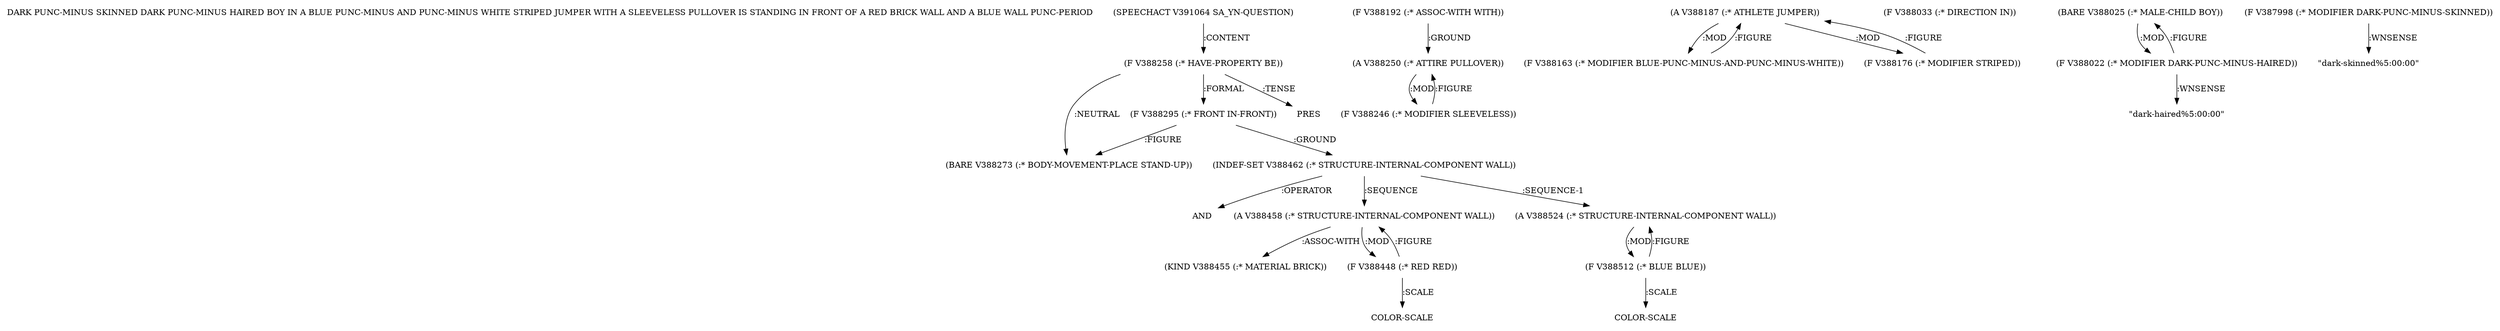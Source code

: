 digraph Terms {
  node [shape=none]
  "DARK PUNC-MINUS SKINNED DARK PUNC-MINUS HAIRED BOY IN A BLUE PUNC-MINUS AND PUNC-MINUS WHITE STRIPED JUMPER WITH A SLEEVELESS PULLOVER IS STANDING IN FRONT OF A RED BRICK WALL AND A BLUE WALL PUNC-PERIOD"
  "V391064" [label="(SPEECHACT V391064 SA_YN-QUESTION)"]
  "V391064" -> "V388258" [label=":CONTENT"]
  "V388258" [label="(F V388258 (:* HAVE-PROPERTY BE))"]
  "V388258" -> "V388273" [label=":NEUTRAL"]
  "V388258" -> "V388295" [label=":FORMAL"]
  "V388258" -> "NT398614" [label=":TENSE"]
  "NT398614" [label="PRES"]
  "V388273" [label="(BARE V388273 (:* BODY-MOVEMENT-PLACE STAND-UP))"]
  "V388295" [label="(F V388295 (:* FRONT IN-FRONT))"]
  "V388295" -> "V388462" [label=":GROUND"]
  "V388295" -> "V388273" [label=":FIGURE"]
  "V388462" [label="(INDEF-SET V388462 (:* STRUCTURE-INTERNAL-COMPONENT WALL))"]
  "V388462" -> "NT398615" [label=":OPERATOR"]
  "NT398615" [label="AND"]
  "V388462" -> "V388458" [label=":SEQUENCE"]
  "V388462" -> "V388524" [label=":SEQUENCE-1"]
  "V388458" [label="(A V388458 (:* STRUCTURE-INTERNAL-COMPONENT WALL))"]
  "V388458" -> "V388455" [label=":ASSOC-WITH"]
  "V388458" -> "V388448" [label=":MOD"]
  "V388455" [label="(KIND V388455 (:* MATERIAL BRICK))"]
  "V388448" [label="(F V388448 (:* RED RED))"]
  "V388448" -> "V388458" [label=":FIGURE"]
  "V388448" -> "NT398616" [label=":SCALE"]
  "NT398616" [label="COLOR-SCALE"]
  "V388524" [label="(A V388524 (:* STRUCTURE-INTERNAL-COMPONENT WALL))"]
  "V388524" -> "V388512" [label=":MOD"]
  "V388512" [label="(F V388512 (:* BLUE BLUE))"]
  "V388512" -> "V388524" [label=":FIGURE"]
  "V388512" -> "NT398617" [label=":SCALE"]
  "NT398617" [label="COLOR-SCALE"]
  "V388192" [label="(F V388192 (:* ASSOC-WITH WITH))"]
  "V388192" -> "V388250" [label=":GROUND"]
  "V388250" [label="(A V388250 (:* ATTIRE PULLOVER))"]
  "V388250" -> "V388246" [label=":MOD"]
  "V388246" [label="(F V388246 (:* MODIFIER SLEEVELESS))"]
  "V388246" -> "V388250" [label=":FIGURE"]
  "V388187" [label="(A V388187 (:* ATHLETE JUMPER))"]
  "V388187" -> "V388163" [label=":MOD"]
  "V388187" -> "V388176" [label=":MOD"]
  "V388163" [label="(F V388163 (:* MODIFIER BLUE-PUNC-MINUS-AND-PUNC-MINUS-WHITE))"]
  "V388163" -> "V388187" [label=":FIGURE"]
  "V388176" [label="(F V388176 (:* MODIFIER STRIPED))"]
  "V388176" -> "V388187" [label=":FIGURE"]
  "V388033" [label="(F V388033 (:* DIRECTION IN))"]
  "V388025" [label="(BARE V388025 (:* MALE-CHILD BOY))"]
  "V388025" -> "V388022" [label=":MOD"]
  "V388022" [label="(F V388022 (:* MODIFIER DARK-PUNC-MINUS-HAIRED))"]
  "V388022" -> "V388025" [label=":FIGURE"]
  "V388022" -> "NT398618" [label=":WNSENSE"]
  "NT398618" [label="\"dark-haired%5:00:00\""]
  "V387998" [label="(F V387998 (:* MODIFIER DARK-PUNC-MINUS-SKINNED))"]
  "V387998" -> "NT398619" [label=":WNSENSE"]
  "NT398619" [label="\"dark-skinned%5:00:00\""]
}
